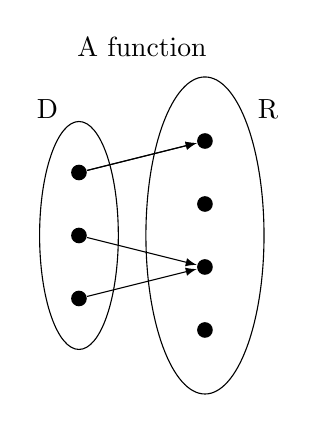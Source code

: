 \begin{tikzpicture}[scale=.8]
  %put some nodes on the left
  \node at (1,5) {A function};
  \foreach \x in {1,2,3}{
  \node[fill,circle,inner sep=2pt] (d\x) at (0,\x) {};
  }
  \node (D) at (-0.5,4) {D};
  \node[fit=(d1) (d2) (d3),ellipse,draw,minimum width=1cm] {};
  %put some nodes on the center
  \foreach \x[count=\xi] in {0.5,1.5,...,4}{
  \node[fill,circle,inner sep=2pt] (r\xi) at (2,\x) {};
  }
  \node (S) at (3,4) {R};
  \node[fit=(r1) (r2) (r3) (r4),ellipse,draw,minimum width=1.5cm] {};
  \draw[-latex] (d1) -- (r2);
  \draw[-latex] (d2) -- (r2);
  \draw[-latex] (d3) -- (r4);
  \draw[-latex] (d3) -- (r4);
\end{tikzpicture}